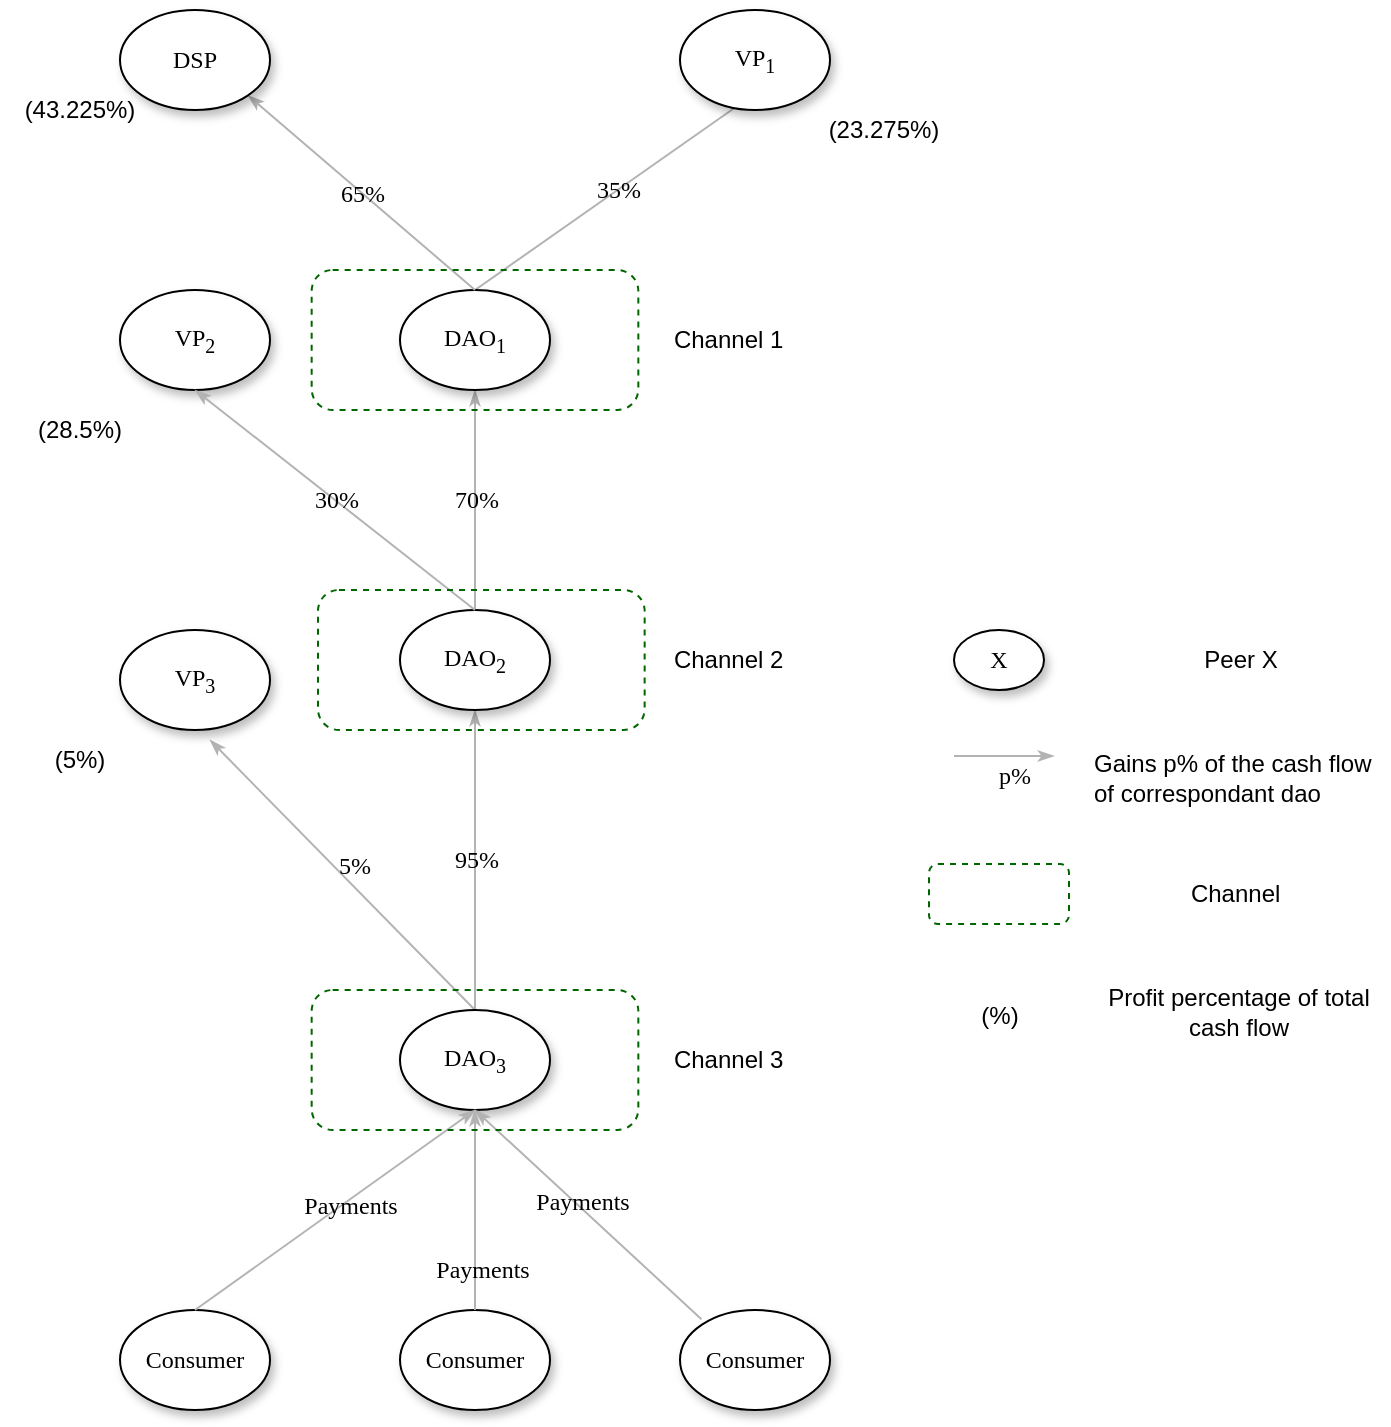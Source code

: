 <mxfile version="17.4.2" type="device"><diagram name="Page-1" id="42789a77-a242-8287-6e28-9cd8cfd52e62"><mxGraphModel dx="1293" dy="786" grid="1" gridSize="10" guides="1" tooltips="1" connect="1" arrows="1" fold="1" page="1" pageScale="1" pageWidth="1100" pageHeight="850" background="none" math="0" shadow="0"><root><mxCell id="0"/><mxCell id="1" parent="0"/><mxCell id="1ea317790d2ca983-14" value="35%" style="edgeStyle=none;rounded=1;html=1;labelBackgroundColor=none;startArrow=none;startFill=0;startSize=5;endArrow=classicThin;endFill=1;endSize=5;jettySize=auto;orthogonalLoop=1;strokeColor=#B3B3B3;strokeWidth=1;fontFamily=Verdana;fontSize=12;exitX=0.5;exitY=0;exitDx=0;exitDy=0;" parent="1" source="1ea317790d2ca983-2" edge="1"><mxGeometry relative="1" as="geometry"><mxPoint x="630" y="100" as="targetPoint"/></mxGeometry></mxCell><mxCell id="1ea317790d2ca983-21" value="70%" style="edgeStyle=none;rounded=1;html=1;labelBackgroundColor=none;startArrow=none;startFill=0;startSize=5;endArrow=classicThin;endFill=1;endSize=5;jettySize=auto;orthogonalLoop=1;strokeColor=#B3B3B3;strokeWidth=1;fontFamily=Verdana;fontSize=12;entryX=0.5;entryY=1;entryDx=0;entryDy=0;exitX=0.5;exitY=0;exitDx=0;exitDy=0;" parent="1" source="1ea317790d2ca983-7" target="1ea317790d2ca983-2" edge="1"><mxGeometry relative="1" as="geometry"><mxPoint x="480" y="290" as="sourcePoint"/></mxGeometry></mxCell><mxCell id="1ea317790d2ca983-2" value="DAO&lt;sub&gt;1&lt;/sub&gt;" style="ellipse;whiteSpace=wrap;html=1;rounded=0;shadow=1;comic=0;labelBackgroundColor=none;strokeWidth=1;fontFamily=Verdana;fontSize=12;align=center;" parent="1" vertex="1"><mxGeometry x="450" y="200" width="75" height="50" as="geometry"/></mxCell><mxCell id="1ea317790d2ca983-16" value="5%" style="edgeStyle=none;rounded=1;html=1;labelBackgroundColor=none;startArrow=none;startFill=0;startSize=5;endArrow=classicThin;endFill=1;endSize=5;jettySize=auto;orthogonalLoop=1;strokeColor=#B3B3B3;strokeWidth=1;fontFamily=Verdana;fontSize=12;exitX=0.5;exitY=0;exitDx=0;exitDy=0;entryX=0.6;entryY=1.1;entryDx=0;entryDy=0;entryPerimeter=0;" parent="1" source="1ea317790d2ca983-8" target="1ea317790d2ca983-4" edge="1"><mxGeometry x="-0.011" y="-7" relative="1" as="geometry"><mxPoint x="720" y="620" as="targetPoint"/><Array as="points"/><mxPoint as="offset"/></mxGeometry></mxCell><mxCell id="1ea317790d2ca983-4" value="VP&lt;sub&gt;3&lt;/sub&gt;" style="ellipse;whiteSpace=wrap;html=1;rounded=0;shadow=1;comic=0;labelBackgroundColor=none;strokeWidth=1;fontFamily=Verdana;fontSize=12;align=center;" parent="1" vertex="1"><mxGeometry x="310" y="370" width="75" height="50" as="geometry"/></mxCell><mxCell id="1ea317790d2ca983-24" value="95%" style="edgeStyle=none;rounded=1;html=1;labelBackgroundColor=none;startArrow=none;startFill=0;startSize=5;endArrow=classicThin;endFill=1;endSize=5;jettySize=auto;orthogonalLoop=1;strokeColor=#B3B3B3;strokeWidth=1;fontFamily=Verdana;fontSize=12;entryX=0.5;entryY=1;entryDx=0;entryDy=0;exitX=0.5;exitY=0;exitDx=0;exitDy=0;" parent="1" source="1ea317790d2ca983-8" target="1ea317790d2ca983-7" edge="1"><mxGeometry relative="1" as="geometry"><mxPoint x="410" y="510" as="sourcePoint"/></mxGeometry></mxCell><mxCell id="1ea317790d2ca983-7" value="DAO&lt;sub&gt;2&lt;/sub&gt;" style="ellipse;whiteSpace=wrap;html=1;rounded=0;shadow=1;comic=0;labelBackgroundColor=none;strokeWidth=1;fontFamily=Verdana;fontSize=12;align=center;" parent="1" vertex="1"><mxGeometry x="450" y="360" width="75" height="50" as="geometry"/></mxCell><mxCell id="1ea317790d2ca983-8" value="DAO&lt;sub&gt;3&lt;/sub&gt;" style="ellipse;whiteSpace=wrap;html=1;rounded=0;shadow=1;comic=0;labelBackgroundColor=none;strokeWidth=1;fontFamily=Verdana;fontSize=12;align=center;" parent="1" vertex="1"><mxGeometry x="450" y="560" width="75" height="50" as="geometry"/></mxCell><mxCell id="1ea317790d2ca983-9" value="VP&lt;sub&gt;2&lt;/sub&gt;" style="ellipse;whiteSpace=wrap;html=1;rounded=0;shadow=1;comic=0;labelBackgroundColor=none;strokeWidth=1;fontFamily=Verdana;fontSize=12;align=center;" parent="1" vertex="1"><mxGeometry x="310" y="200" width="75" height="50" as="geometry"/></mxCell><mxCell id="EgCk_bCxuSC4OiZ6Kp4h-4" value="30%" style="edgeStyle=none;rounded=1;html=1;labelBackgroundColor=none;startArrow=none;startFill=0;startSize=5;endArrow=classicThin;endFill=1;endSize=5;jettySize=auto;orthogonalLoop=1;strokeColor=#B3B3B3;strokeWidth=1;fontFamily=Verdana;fontSize=12;exitX=0.5;exitY=0;exitDx=0;exitDy=0;entryX=0.5;entryY=1;entryDx=0;entryDy=0;" parent="1" source="1ea317790d2ca983-7" target="1ea317790d2ca983-9" edge="1"><mxGeometry relative="1" as="geometry"><mxPoint x="285" y="245" as="sourcePoint"/><mxPoint x="475" y="245" as="targetPoint"/></mxGeometry></mxCell><mxCell id="EgCk_bCxuSC4OiZ6Kp4h-7" value="65%" style="edgeStyle=none;rounded=1;html=1;labelBackgroundColor=none;startArrow=none;startFill=0;startSize=5;endArrow=classicThin;endFill=1;endSize=5;jettySize=auto;orthogonalLoop=1;strokeColor=#B3B3B3;strokeWidth=1;fontFamily=Verdana;fontSize=12;entryX=1;entryY=1;entryDx=0;entryDy=0;exitX=0.5;exitY=0;exitDx=0;exitDy=0;" parent="1" source="1ea317790d2ca983-2" target="z3k1TPoaBNjXpaqoK4Bz-3" edge="1"><mxGeometry relative="1" as="geometry"><mxPoint x="420" y="160" as="sourcePoint"/><mxPoint x="379.32" y="101.213" as="targetPoint"/></mxGeometry></mxCell><mxCell id="EgCk_bCxuSC4OiZ6Kp4h-8" value="Consumer" style="ellipse;whiteSpace=wrap;html=1;rounded=0;shadow=1;comic=0;labelBackgroundColor=none;strokeWidth=1;fontFamily=Verdana;fontSize=12;align=center;" parent="1" vertex="1"><mxGeometry x="310" y="710" width="75" height="50" as="geometry"/></mxCell><mxCell id="EgCk_bCxuSC4OiZ6Kp4h-9" value="Consumer" style="ellipse;whiteSpace=wrap;html=1;rounded=0;shadow=1;comic=0;labelBackgroundColor=none;strokeWidth=1;fontFamily=Verdana;fontSize=12;align=center;" parent="1" vertex="1"><mxGeometry x="590" y="710" width="75" height="50" as="geometry"/></mxCell><mxCell id="EgCk_bCxuSC4OiZ6Kp4h-10" value="Payments" style="edgeStyle=none;rounded=1;html=1;labelBackgroundColor=none;startArrow=none;startFill=0;startSize=5;endArrow=classicThin;endFill=1;endSize=5;jettySize=auto;orthogonalLoop=1;strokeColor=#B3B3B3;strokeWidth=1;fontFamily=Verdana;fontSize=12;entryX=0.5;entryY=1;entryDx=0;entryDy=0;exitX=0.143;exitY=0.092;exitDx=0;exitDy=0;exitPerimeter=0;" parent="1" source="EgCk_bCxuSC4OiZ6Kp4h-9" target="1ea317790d2ca983-8" edge="1"><mxGeometry x="0.085" y="-3" relative="1" as="geometry"><mxPoint x="619.995" y="710" as="sourcePoint"/><mxPoint x="625.47" y="601" as="targetPoint"/><mxPoint as="offset"/></mxGeometry></mxCell><mxCell id="EgCk_bCxuSC4OiZ6Kp4h-11" value="Payments" style="edgeStyle=none;rounded=1;html=1;labelBackgroundColor=none;startArrow=none;startFill=0;startSize=5;endArrow=classicThin;endFill=1;endSize=5;jettySize=auto;orthogonalLoop=1;strokeColor=#B3B3B3;strokeWidth=1;fontFamily=Verdana;fontSize=12;exitX=0.5;exitY=0;exitDx=0;exitDy=0;entryX=0.5;entryY=1;entryDx=0;entryDy=0;" parent="1" source="EgCk_bCxuSC4OiZ6Kp4h-8" target="1ea317790d2ca983-8" edge="1"><mxGeometry x="0.085" y="-3" relative="1" as="geometry"><mxPoint x="379.525" y="699" as="sourcePoint"/><mxPoint x="385" y="590" as="targetPoint"/><mxPoint as="offset"/></mxGeometry></mxCell><mxCell id="EgCk_bCxuSC4OiZ6Kp4h-14" value="" style="rounded=1;whiteSpace=wrap;html=1;fontSize=18;fillColor=none;strokeColor=#006600;dashed=1;strokeWidth=1;" parent="1" vertex="1"><mxGeometry x="405.835" y="190" width="163.33" height="70" as="geometry"/></mxCell><mxCell id="EgCk_bCxuSC4OiZ6Kp4h-35" value="" style="rounded=1;whiteSpace=wrap;html=1;fontSize=18;fillColor=none;strokeColor=#006600;dashed=1;strokeWidth=1;" parent="1" vertex="1"><mxGeometry x="408.995" y="350" width="163.33" height="70" as="geometry"/></mxCell><mxCell id="z3k1TPoaBNjXpaqoK4Bz-1" value="Consumer" style="ellipse;whiteSpace=wrap;html=1;rounded=0;shadow=1;comic=0;labelBackgroundColor=none;strokeWidth=1;fontFamily=Verdana;fontSize=12;align=center;" vertex="1" parent="1"><mxGeometry x="450" y="710" width="75" height="50" as="geometry"/></mxCell><mxCell id="z3k1TPoaBNjXpaqoK4Bz-2" value="Payments" style="edgeStyle=none;rounded=1;html=1;labelBackgroundColor=none;startArrow=none;startFill=0;startSize=5;endArrow=classicThin;endFill=1;endSize=5;jettySize=auto;orthogonalLoop=1;strokeColor=#B3B3B3;strokeWidth=1;fontFamily=Verdana;fontSize=12;entryX=0.5;entryY=1;entryDx=0;entryDy=0;" edge="1" source="z3k1TPoaBNjXpaqoK4Bz-1" parent="1" target="1ea317790d2ca983-8"><mxGeometry x="-0.6" y="-2" relative="1" as="geometry"><mxPoint x="526.155" y="767.2" as="sourcePoint"/><mxPoint x="480" y="630" as="targetPoint"/><mxPoint x="1" as="offset"/></mxGeometry></mxCell><mxCell id="z3k1TPoaBNjXpaqoK4Bz-3" value="DSP" style="ellipse;whiteSpace=wrap;html=1;rounded=0;shadow=1;comic=0;labelBackgroundColor=none;strokeWidth=1;fontFamily=Verdana;fontSize=12;align=center;" vertex="1" parent="1"><mxGeometry x="310" y="60" width="75" height="50" as="geometry"/></mxCell><mxCell id="z3k1TPoaBNjXpaqoK4Bz-4" value="VP&lt;sub&gt;1&lt;/sub&gt;" style="ellipse;whiteSpace=wrap;html=1;rounded=0;shadow=1;comic=0;labelBackgroundColor=none;strokeWidth=1;fontFamily=Verdana;fontSize=12;align=center;" vertex="1" parent="1"><mxGeometry x="590" y="60" width="75" height="50" as="geometry"/></mxCell><mxCell id="z3k1TPoaBNjXpaqoK4Bz-5" value="Channel 1&amp;nbsp;" style="text;html=1;strokeColor=none;fillColor=none;align=center;verticalAlign=middle;whiteSpace=wrap;rounded=0;" vertex="1" parent="1"><mxGeometry x="580" y="210" width="72" height="30" as="geometry"/></mxCell><mxCell id="z3k1TPoaBNjXpaqoK4Bz-16" value="Channel 2&amp;nbsp;" style="text;html=1;strokeColor=none;fillColor=none;align=center;verticalAlign=middle;whiteSpace=wrap;rounded=0;" vertex="1" parent="1"><mxGeometry x="580" y="370" width="72" height="30" as="geometry"/></mxCell><mxCell id="z3k1TPoaBNjXpaqoK4Bz-17" value="Channel 3&amp;nbsp;" style="text;html=1;strokeColor=none;fillColor=none;align=center;verticalAlign=middle;whiteSpace=wrap;rounded=0;" vertex="1" parent="1"><mxGeometry x="580" y="570" width="72" height="30" as="geometry"/></mxCell><mxCell id="EgCk_bCxuSC4OiZ6Kp4h-36" value="" style="rounded=1;whiteSpace=wrap;html=1;fontSize=18;fillColor=none;strokeColor=#006600;dashed=1;strokeWidth=1;" parent="1" vertex="1"><mxGeometry x="405.835" y="550" width="163.33" height="70" as="geometry"/></mxCell><UserObject label="(43.225%)" placeholders="1" name="Variable" id="z3k1TPoaBNjXpaqoK4Bz-21"><mxCell style="text;html=1;strokeColor=none;fillColor=none;align=center;verticalAlign=middle;whiteSpace=wrap;overflow=hidden;" vertex="1" parent="1"><mxGeometry x="250" y="100" width="80" height="20" as="geometry"/></mxCell></UserObject><UserObject label="(23.275%)" placeholders="1" name="Variable" id="z3k1TPoaBNjXpaqoK4Bz-22"><mxCell style="text;html=1;strokeColor=none;fillColor=none;align=center;verticalAlign=middle;whiteSpace=wrap;overflow=hidden;" vertex="1" parent="1"><mxGeometry x="652" y="110" width="80" height="20" as="geometry"/></mxCell></UserObject><UserObject label="(28.5%)" placeholders="1" name="Variable" id="z3k1TPoaBNjXpaqoK4Bz-23"><mxCell style="text;html=1;strokeColor=none;fillColor=none;align=center;verticalAlign=middle;whiteSpace=wrap;overflow=hidden;" vertex="1" parent="1"><mxGeometry x="250" y="260" width="80" height="20" as="geometry"/></mxCell></UserObject><UserObject label="(5%)" placeholders="1" name="Variable" id="z3k1TPoaBNjXpaqoK4Bz-24"><mxCell style="text;html=1;strokeColor=none;fillColor=none;align=center;verticalAlign=middle;whiteSpace=wrap;overflow=hidden;" vertex="1" parent="1"><mxGeometry x="250" y="425" width="80" height="20" as="geometry"/></mxCell></UserObject><mxCell id="z3k1TPoaBNjXpaqoK4Bz-8" value="p%" style="edgeStyle=none;rounded=1;html=1;labelBackgroundColor=none;startArrow=none;startFill=0;startSize=5;endArrow=classicThin;endFill=1;endSize=5;jettySize=auto;orthogonalLoop=1;strokeColor=#B3B3B3;strokeWidth=1;fontFamily=Verdana;fontSize=12;" edge="1" parent="1"><mxGeometry x="0.2" y="-10" relative="1" as="geometry"><mxPoint x="777" y="433" as="targetPoint"/><mxPoint x="727" y="433" as="sourcePoint"/><mxPoint as="offset"/></mxGeometry></mxCell><mxCell id="z3k1TPoaBNjXpaqoK4Bz-10" value="&lt;div&gt;&lt;span&gt;Gains p% of the cash flow&lt;/span&gt;&lt;br&gt;&lt;/div&gt;&lt;div&gt;&lt;span&gt;of correspondant dao&lt;/span&gt;&lt;/div&gt;" style="text;html=1;align=left;verticalAlign=middle;resizable=0;points=[];autosize=1;strokeColor=none;fillColor=none;" vertex="1" parent="1"><mxGeometry x="794.5" y="429" width="150" height="30" as="geometry"/></mxCell><mxCell id="z3k1TPoaBNjXpaqoK4Bz-6" value="X" style="ellipse;whiteSpace=wrap;html=1;rounded=0;shadow=1;comic=0;labelBackgroundColor=none;strokeWidth=1;fontFamily=Verdana;fontSize=12;align=center;" vertex="1" parent="1"><mxGeometry x="727" y="370" width="45" height="30" as="geometry"/></mxCell><mxCell id="z3k1TPoaBNjXpaqoK4Bz-7" value="Peer X" style="text;html=1;align=center;verticalAlign=middle;resizable=0;points=[];autosize=1;strokeColor=none;fillColor=none;" vertex="1" parent="1"><mxGeometry x="844.5" y="375" width="50" height="20" as="geometry"/></mxCell><mxCell id="z3k1TPoaBNjXpaqoK4Bz-18" value="" style="rounded=1;whiteSpace=wrap;html=1;fontSize=18;fillColor=none;strokeColor=#006600;dashed=1;strokeWidth=1;" vertex="1" parent="1"><mxGeometry x="714.5" y="487" width="70" height="30" as="geometry"/></mxCell><mxCell id="z3k1TPoaBNjXpaqoK4Bz-19" value="Channel&amp;nbsp;" style="text;html=1;strokeColor=none;fillColor=none;align=center;verticalAlign=middle;whiteSpace=wrap;rounded=0;" vertex="1" parent="1"><mxGeometry x="844" y="487" width="51" height="30" as="geometry"/></mxCell><UserObject label="(%)" placeholders="1" name="Variable" id="z3k1TPoaBNjXpaqoK4Bz-25"><mxCell style="text;html=1;strokeColor=none;fillColor=none;align=center;verticalAlign=middle;whiteSpace=wrap;overflow=hidden;" vertex="1" parent="1"><mxGeometry x="709.5" y="553" width="80" height="20" as="geometry"/></mxCell></UserObject><mxCell id="z3k1TPoaBNjXpaqoK4Bz-26" value="Profit percentage of total cash flow" style="text;html=1;strokeColor=none;fillColor=none;align=center;verticalAlign=middle;whiteSpace=wrap;rounded=0;" vertex="1" parent="1"><mxGeometry x="799.25" y="546" width="140.5" height="30" as="geometry"/></mxCell></root></mxGraphModel></diagram></mxfile>